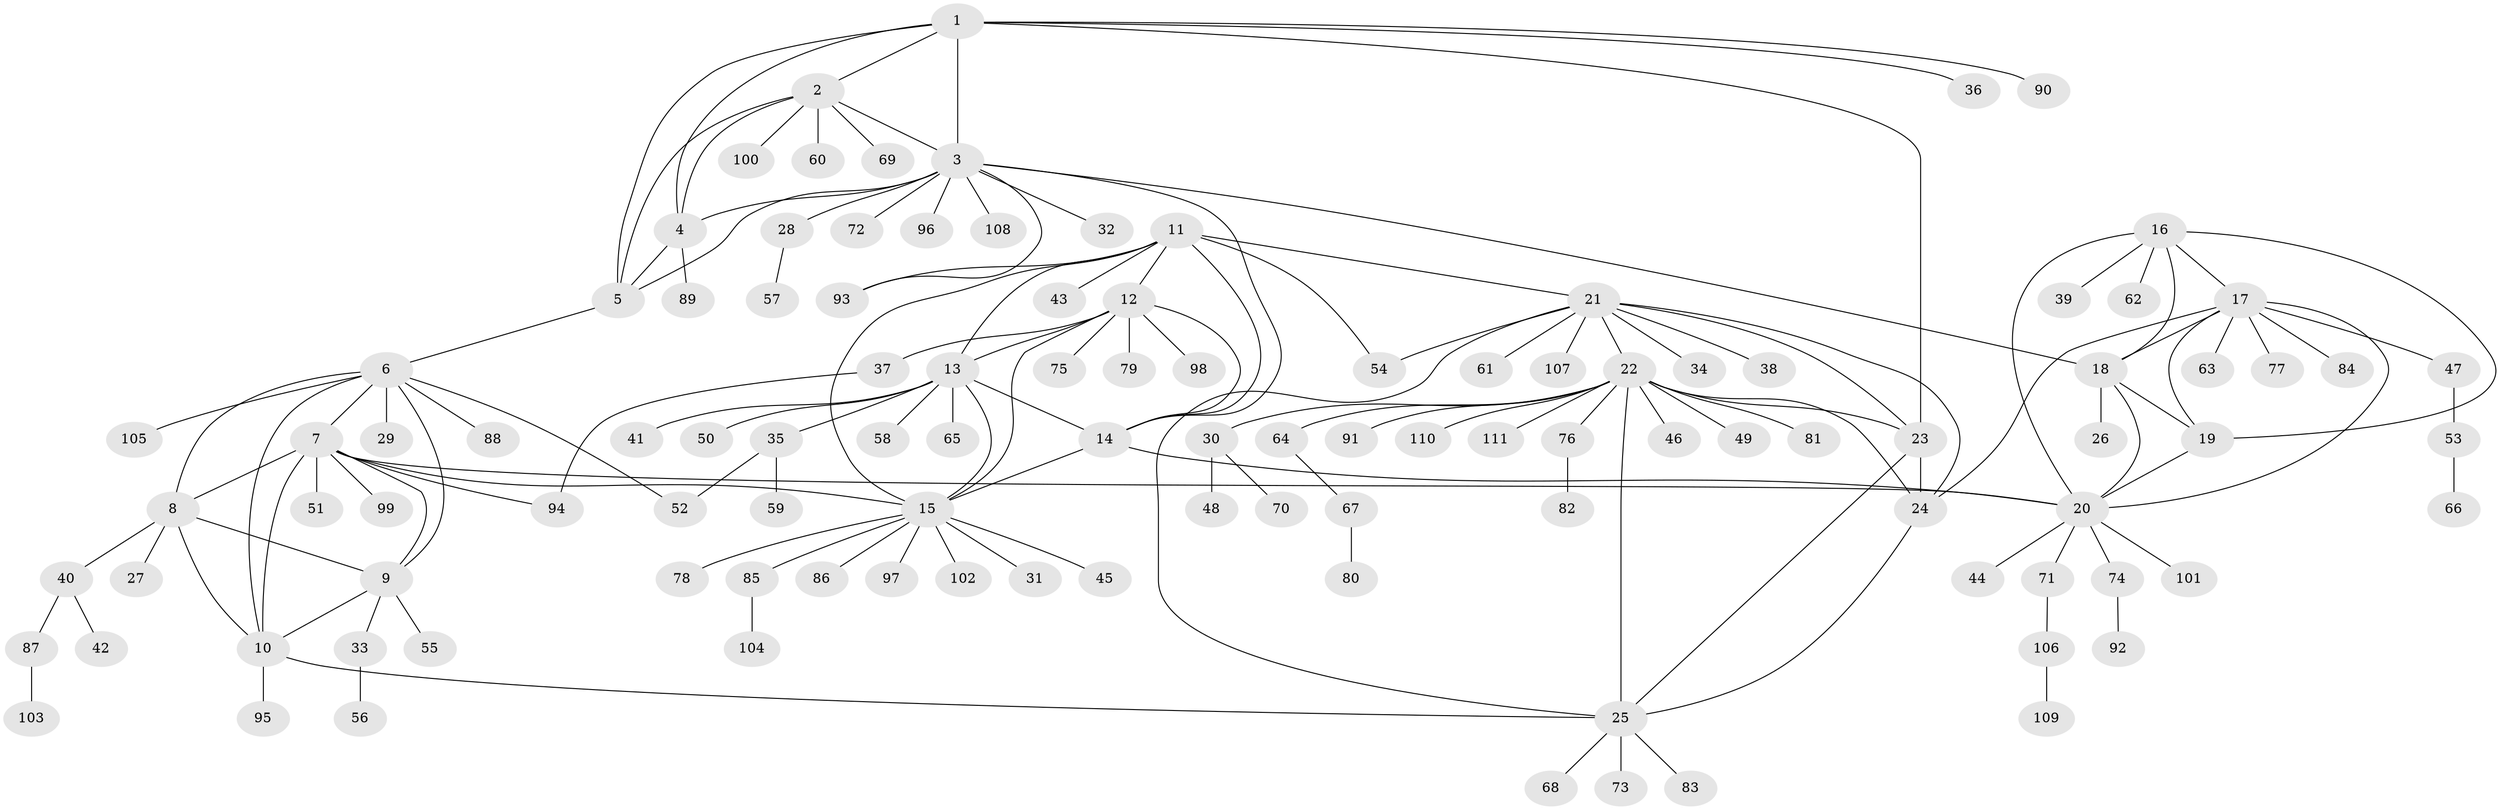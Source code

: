 // Generated by graph-tools (version 1.1) at 2025/55/03/09/25 04:55:52]
// undirected, 111 vertices, 150 edges
graph export_dot {
graph [start="1"]
  node [color=gray90,style=filled];
  1;
  2;
  3;
  4;
  5;
  6;
  7;
  8;
  9;
  10;
  11;
  12;
  13;
  14;
  15;
  16;
  17;
  18;
  19;
  20;
  21;
  22;
  23;
  24;
  25;
  26;
  27;
  28;
  29;
  30;
  31;
  32;
  33;
  34;
  35;
  36;
  37;
  38;
  39;
  40;
  41;
  42;
  43;
  44;
  45;
  46;
  47;
  48;
  49;
  50;
  51;
  52;
  53;
  54;
  55;
  56;
  57;
  58;
  59;
  60;
  61;
  62;
  63;
  64;
  65;
  66;
  67;
  68;
  69;
  70;
  71;
  72;
  73;
  74;
  75;
  76;
  77;
  78;
  79;
  80;
  81;
  82;
  83;
  84;
  85;
  86;
  87;
  88;
  89;
  90;
  91;
  92;
  93;
  94;
  95;
  96;
  97;
  98;
  99;
  100;
  101;
  102;
  103;
  104;
  105;
  106;
  107;
  108;
  109;
  110;
  111;
  1 -- 2;
  1 -- 3;
  1 -- 4;
  1 -- 5;
  1 -- 23;
  1 -- 36;
  1 -- 90;
  2 -- 3;
  2 -- 4;
  2 -- 5;
  2 -- 60;
  2 -- 69;
  2 -- 100;
  3 -- 4;
  3 -- 5;
  3 -- 14;
  3 -- 18;
  3 -- 28;
  3 -- 32;
  3 -- 72;
  3 -- 93;
  3 -- 96;
  3 -- 108;
  4 -- 5;
  4 -- 89;
  5 -- 6;
  6 -- 7;
  6 -- 8;
  6 -- 9;
  6 -- 10;
  6 -- 29;
  6 -- 52;
  6 -- 88;
  6 -- 105;
  7 -- 8;
  7 -- 9;
  7 -- 10;
  7 -- 15;
  7 -- 20;
  7 -- 51;
  7 -- 94;
  7 -- 99;
  8 -- 9;
  8 -- 10;
  8 -- 27;
  8 -- 40;
  9 -- 10;
  9 -- 33;
  9 -- 55;
  10 -- 25;
  10 -- 95;
  11 -- 12;
  11 -- 13;
  11 -- 14;
  11 -- 15;
  11 -- 21;
  11 -- 43;
  11 -- 54;
  11 -- 93;
  12 -- 13;
  12 -- 14;
  12 -- 15;
  12 -- 37;
  12 -- 75;
  12 -- 79;
  12 -- 98;
  13 -- 14;
  13 -- 15;
  13 -- 35;
  13 -- 41;
  13 -- 50;
  13 -- 58;
  13 -- 65;
  14 -- 15;
  14 -- 20;
  15 -- 31;
  15 -- 45;
  15 -- 78;
  15 -- 85;
  15 -- 86;
  15 -- 97;
  15 -- 102;
  16 -- 17;
  16 -- 18;
  16 -- 19;
  16 -- 20;
  16 -- 39;
  16 -- 62;
  17 -- 18;
  17 -- 19;
  17 -- 20;
  17 -- 24;
  17 -- 47;
  17 -- 63;
  17 -- 77;
  17 -- 84;
  18 -- 19;
  18 -- 20;
  18 -- 26;
  19 -- 20;
  20 -- 44;
  20 -- 71;
  20 -- 74;
  20 -- 101;
  21 -- 22;
  21 -- 23;
  21 -- 24;
  21 -- 25;
  21 -- 34;
  21 -- 38;
  21 -- 54;
  21 -- 61;
  21 -- 107;
  22 -- 23;
  22 -- 24;
  22 -- 25;
  22 -- 30;
  22 -- 46;
  22 -- 49;
  22 -- 64;
  22 -- 76;
  22 -- 81;
  22 -- 91;
  22 -- 110;
  22 -- 111;
  23 -- 24;
  23 -- 25;
  24 -- 25;
  25 -- 68;
  25 -- 73;
  25 -- 83;
  28 -- 57;
  30 -- 48;
  30 -- 70;
  33 -- 56;
  35 -- 52;
  35 -- 59;
  37 -- 94;
  40 -- 42;
  40 -- 87;
  47 -- 53;
  53 -- 66;
  64 -- 67;
  67 -- 80;
  71 -- 106;
  74 -- 92;
  76 -- 82;
  85 -- 104;
  87 -- 103;
  106 -- 109;
}
